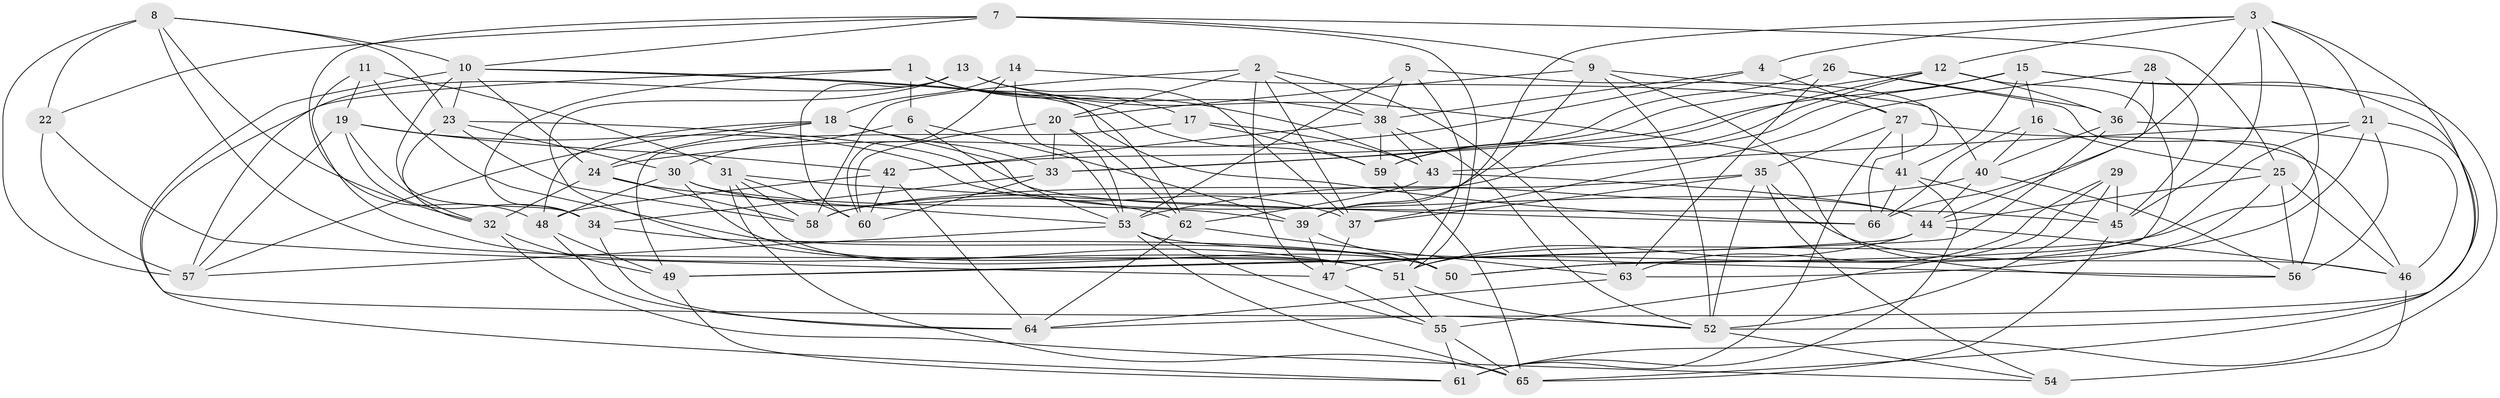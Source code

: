 // original degree distribution, {4: 1.0}
// Generated by graph-tools (version 1.1) at 2025/50/03/09/25 03:50:45]
// undirected, 66 vertices, 195 edges
graph export_dot {
graph [start="1"]
  node [color=gray90,style=filled];
  1;
  2;
  3;
  4;
  5;
  6;
  7;
  8;
  9;
  10;
  11;
  12;
  13;
  14;
  15;
  16;
  17;
  18;
  19;
  20;
  21;
  22;
  23;
  24;
  25;
  26;
  27;
  28;
  29;
  30;
  31;
  32;
  33;
  34;
  35;
  36;
  37;
  38;
  39;
  40;
  41;
  42;
  43;
  44;
  45;
  46;
  47;
  48;
  49;
  50;
  51;
  52;
  53;
  54;
  55;
  56;
  57;
  58;
  59;
  60;
  61;
  62;
  63;
  64;
  65;
  66;
  1 -- 6 [weight=1.0];
  1 -- 17 [weight=1.0];
  1 -- 34 [weight=1.0];
  1 -- 43 [weight=1.0];
  1 -- 61 [weight=1.0];
  1 -- 62 [weight=1.0];
  2 -- 20 [weight=1.0];
  2 -- 37 [weight=1.0];
  2 -- 38 [weight=1.0];
  2 -- 47 [weight=1.0];
  2 -- 58 [weight=1.0];
  2 -- 63 [weight=1.0];
  3 -- 4 [weight=1.0];
  3 -- 12 [weight=1.0];
  3 -- 21 [weight=1.0];
  3 -- 39 [weight=1.0];
  3 -- 45 [weight=1.0];
  3 -- 51 [weight=1.0];
  3 -- 64 [weight=1.0];
  3 -- 66 [weight=1.0];
  4 -- 24 [weight=1.0];
  4 -- 27 [weight=1.0];
  4 -- 38 [weight=1.0];
  5 -- 38 [weight=1.0];
  5 -- 40 [weight=1.0];
  5 -- 51 [weight=1.0];
  5 -- 53 [weight=1.0];
  6 -- 30 [weight=1.0];
  6 -- 39 [weight=1.0];
  6 -- 53 [weight=1.0];
  7 -- 9 [weight=1.0];
  7 -- 10 [weight=1.0];
  7 -- 22 [weight=1.0];
  7 -- 25 [weight=1.0];
  7 -- 48 [weight=1.0];
  7 -- 51 [weight=1.0];
  8 -- 10 [weight=1.0];
  8 -- 22 [weight=1.0];
  8 -- 23 [weight=1.0];
  8 -- 32 [weight=1.0];
  8 -- 51 [weight=1.0];
  8 -- 57 [weight=1.0];
  9 -- 20 [weight=1.0];
  9 -- 39 [weight=1.0];
  9 -- 52 [weight=1.0];
  9 -- 56 [weight=1.0];
  9 -- 66 [weight=1.0];
  10 -- 23 [weight=1.0];
  10 -- 24 [weight=1.0];
  10 -- 34 [weight=1.0];
  10 -- 52 [weight=1.0];
  10 -- 59 [weight=1.0];
  10 -- 66 [weight=1.0];
  11 -- 19 [weight=1.0];
  11 -- 31 [weight=1.0];
  11 -- 50 [weight=1.0];
  11 -- 51 [weight=1.0];
  12 -- 33 [weight=1.0];
  12 -- 36 [weight=1.0];
  12 -- 50 [weight=1.0];
  12 -- 58 [weight=1.0];
  12 -- 59 [weight=1.0];
  13 -- 37 [weight=1.0];
  13 -- 38 [weight=1.0];
  13 -- 41 [weight=1.0];
  13 -- 51 [weight=1.0];
  13 -- 57 [weight=1.0];
  13 -- 60 [weight=1.0];
  14 -- 18 [weight=1.0];
  14 -- 27 [weight=1.0];
  14 -- 53 [weight=1.0];
  14 -- 60 [weight=1.0];
  15 -- 16 [weight=1.0];
  15 -- 33 [weight=1.0];
  15 -- 41 [weight=1.0];
  15 -- 52 [weight=1.0];
  15 -- 59 [weight=1.0];
  15 -- 61 [weight=1.0];
  16 -- 25 [weight=1.0];
  16 -- 40 [weight=1.0];
  16 -- 66 [weight=1.0];
  17 -- 43 [weight=1.0];
  17 -- 49 [weight=1.0];
  17 -- 59 [weight=1.0];
  18 -- 24 [weight=1.0];
  18 -- 33 [weight=1.0];
  18 -- 45 [weight=1.0];
  18 -- 48 [weight=1.0];
  18 -- 57 [weight=1.0];
  19 -- 32 [weight=1.0];
  19 -- 34 [weight=1.0];
  19 -- 37 [weight=1.0];
  19 -- 42 [weight=1.0];
  19 -- 57 [weight=1.0];
  20 -- 33 [weight=1.0];
  20 -- 53 [weight=1.0];
  20 -- 60 [weight=1.0];
  20 -- 62 [weight=1.0];
  21 -- 43 [weight=1.0];
  21 -- 47 [weight=1.0];
  21 -- 50 [weight=1.0];
  21 -- 56 [weight=1.0];
  21 -- 65 [weight=1.0];
  22 -- 47 [weight=1.0];
  22 -- 57 [weight=1.0];
  23 -- 30 [weight=1.0];
  23 -- 32 [weight=1.0];
  23 -- 44 [weight=1.0];
  23 -- 58 [weight=1.0];
  24 -- 32 [weight=1.0];
  24 -- 53 [weight=1.0];
  24 -- 58 [weight=1.0];
  25 -- 44 [weight=1.0];
  25 -- 46 [weight=1.0];
  25 -- 56 [weight=1.0];
  25 -- 63 [weight=1.0];
  26 -- 36 [weight=1.0];
  26 -- 42 [weight=1.0];
  26 -- 56 [weight=1.0];
  26 -- 63 [weight=1.0];
  27 -- 35 [weight=1.0];
  27 -- 41 [weight=1.0];
  27 -- 46 [weight=1.0];
  27 -- 61 [weight=1.0];
  28 -- 36 [weight=1.0];
  28 -- 37 [weight=1.0];
  28 -- 44 [weight=1.0];
  28 -- 45 [weight=1.0];
  29 -- 45 [weight=1.0];
  29 -- 52 [weight=1.0];
  29 -- 55 [weight=1.0];
  29 -- 63 [weight=1.0];
  30 -- 39 [weight=1.0];
  30 -- 48 [weight=1.0];
  30 -- 51 [weight=1.0];
  30 -- 62 [weight=1.0];
  31 -- 50 [weight=1.0];
  31 -- 58 [weight=1.0];
  31 -- 60 [weight=1.0];
  31 -- 65 [weight=1.0];
  31 -- 66 [weight=1.0];
  32 -- 49 [weight=1.0];
  32 -- 54 [weight=1.0];
  33 -- 34 [weight=1.0];
  33 -- 60 [weight=1.0];
  34 -- 50 [weight=1.0];
  34 -- 64 [weight=1.0];
  35 -- 37 [weight=1.0];
  35 -- 46 [weight=1.0];
  35 -- 52 [weight=1.0];
  35 -- 54 [weight=1.0];
  35 -- 58 [weight=1.0];
  36 -- 40 [weight=1.0];
  36 -- 46 [weight=1.0];
  36 -- 49 [weight=1.0];
  37 -- 47 [weight=1.0];
  38 -- 42 [weight=1.0];
  38 -- 43 [weight=1.0];
  38 -- 52 [weight=1.0];
  38 -- 59 [weight=1.0];
  39 -- 47 [weight=1.0];
  39 -- 50 [weight=1.0];
  40 -- 44 [weight=1.0];
  40 -- 53 [weight=1.0];
  40 -- 56 [weight=1.0];
  41 -- 45 [weight=1.0];
  41 -- 61 [weight=1.0];
  41 -- 66 [weight=1.0];
  42 -- 48 [weight=1.0];
  42 -- 60 [weight=1.0];
  42 -- 64 [weight=1.0];
  43 -- 44 [weight=1.0];
  43 -- 62 [weight=1.0];
  44 -- 46 [weight=1.0];
  44 -- 49 [weight=1.0];
  44 -- 51 [weight=1.0];
  45 -- 65 [weight=1.0];
  46 -- 54 [weight=1.0];
  47 -- 55 [weight=1.0];
  48 -- 49 [weight=1.0];
  48 -- 64 [weight=1.0];
  49 -- 61 [weight=1.0];
  51 -- 52 [weight=1.0];
  51 -- 55 [weight=1.0];
  52 -- 54 [weight=1.0];
  53 -- 55 [weight=1.0];
  53 -- 56 [weight=1.0];
  53 -- 57 [weight=1.0];
  53 -- 65 [weight=1.0];
  55 -- 61 [weight=1.0];
  55 -- 65 [weight=1.0];
  59 -- 65 [weight=1.0];
  62 -- 63 [weight=1.0];
  62 -- 64 [weight=1.0];
  63 -- 64 [weight=1.0];
}
